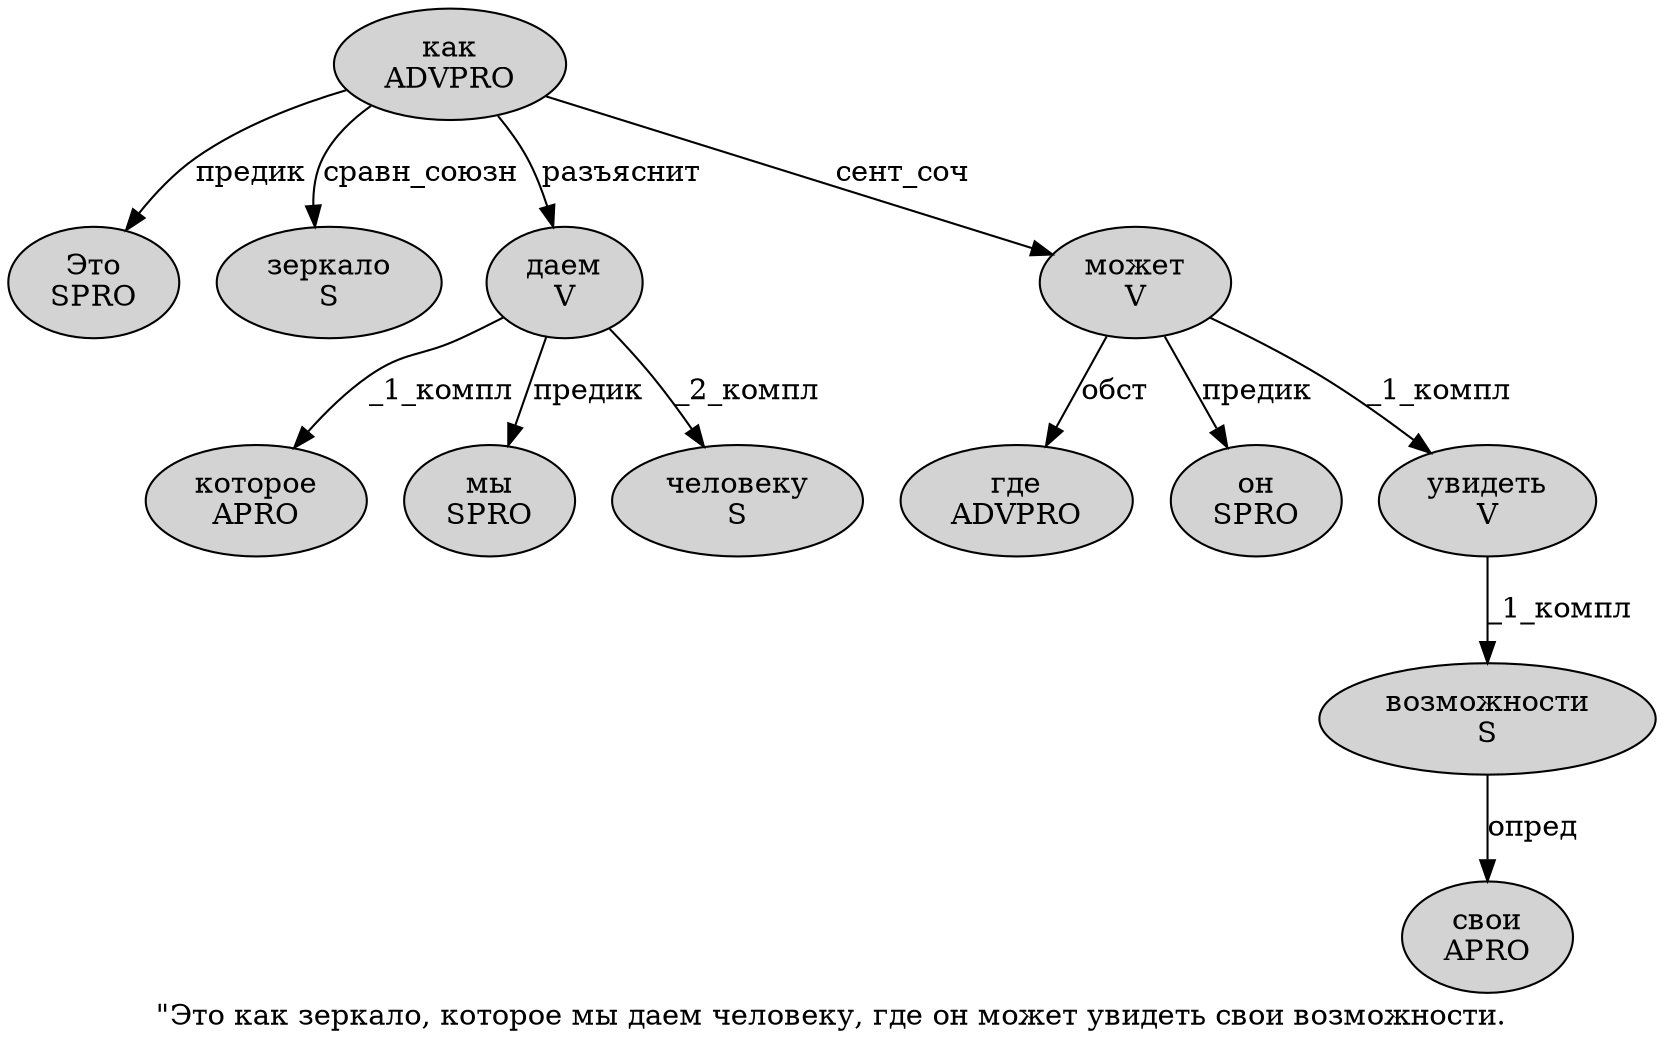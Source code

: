 digraph SENTENCE_1483 {
	graph [label="\"Это как зеркало, которое мы даем человеку, где он может увидеть свои возможности."]
	node [style=filled]
		1 [label="Это
SPRO" color="" fillcolor=lightgray penwidth=1 shape=ellipse]
		2 [label="как
ADVPRO" color="" fillcolor=lightgray penwidth=1 shape=ellipse]
		3 [label="зеркало
S" color="" fillcolor=lightgray penwidth=1 shape=ellipse]
		5 [label="которое
APRO" color="" fillcolor=lightgray penwidth=1 shape=ellipse]
		6 [label="мы
SPRO" color="" fillcolor=lightgray penwidth=1 shape=ellipse]
		7 [label="даем
V" color="" fillcolor=lightgray penwidth=1 shape=ellipse]
		8 [label="человеку
S" color="" fillcolor=lightgray penwidth=1 shape=ellipse]
		10 [label="где
ADVPRO" color="" fillcolor=lightgray penwidth=1 shape=ellipse]
		11 [label="он
SPRO" color="" fillcolor=lightgray penwidth=1 shape=ellipse]
		12 [label="может
V" color="" fillcolor=lightgray penwidth=1 shape=ellipse]
		13 [label="увидеть
V" color="" fillcolor=lightgray penwidth=1 shape=ellipse]
		14 [label="свои
APRO" color="" fillcolor=lightgray penwidth=1 shape=ellipse]
		15 [label="возможности
S" color="" fillcolor=lightgray penwidth=1 shape=ellipse]
			2 -> 1 [label="предик"]
			2 -> 3 [label="сравн_союзн"]
			2 -> 7 [label="разъяснит"]
			2 -> 12 [label="сент_соч"]
			12 -> 10 [label="обст"]
			12 -> 11 [label="предик"]
			12 -> 13 [label="_1_компл"]
			15 -> 14 [label="опред"]
			13 -> 15 [label="_1_компл"]
			7 -> 5 [label="_1_компл"]
			7 -> 6 [label="предик"]
			7 -> 8 [label="_2_компл"]
}